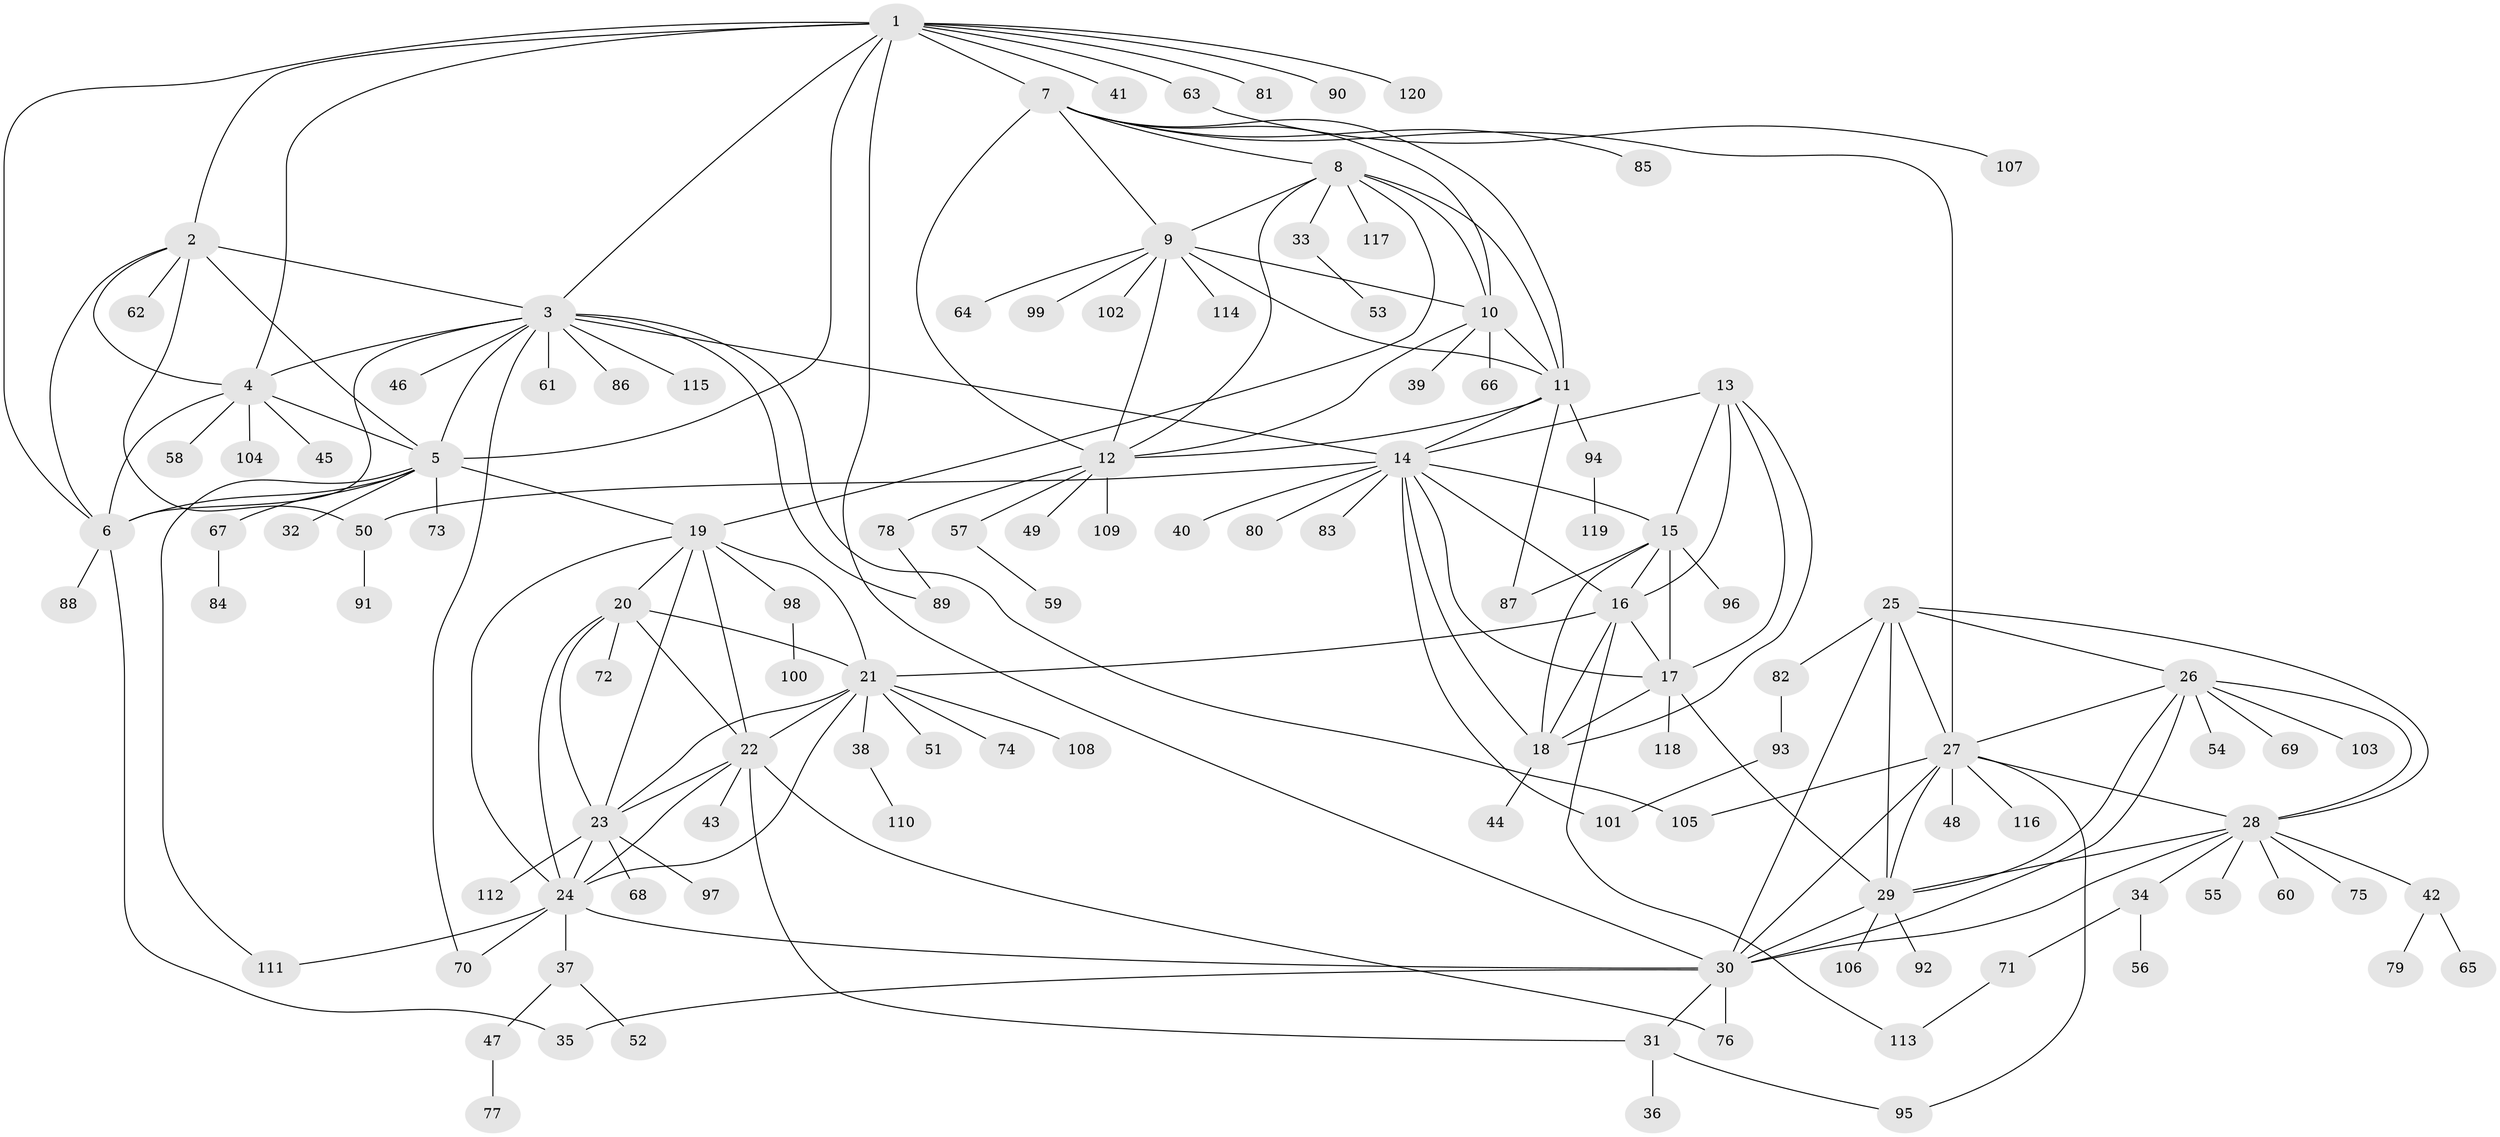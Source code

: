 // Generated by graph-tools (version 1.1) at 2025/02/03/09/25 03:02:33]
// undirected, 120 vertices, 187 edges
graph export_dot {
graph [start="1"]
  node [color=gray90,style=filled];
  1;
  2;
  3;
  4;
  5;
  6;
  7;
  8;
  9;
  10;
  11;
  12;
  13;
  14;
  15;
  16;
  17;
  18;
  19;
  20;
  21;
  22;
  23;
  24;
  25;
  26;
  27;
  28;
  29;
  30;
  31;
  32;
  33;
  34;
  35;
  36;
  37;
  38;
  39;
  40;
  41;
  42;
  43;
  44;
  45;
  46;
  47;
  48;
  49;
  50;
  51;
  52;
  53;
  54;
  55;
  56;
  57;
  58;
  59;
  60;
  61;
  62;
  63;
  64;
  65;
  66;
  67;
  68;
  69;
  70;
  71;
  72;
  73;
  74;
  75;
  76;
  77;
  78;
  79;
  80;
  81;
  82;
  83;
  84;
  85;
  86;
  87;
  88;
  89;
  90;
  91;
  92;
  93;
  94;
  95;
  96;
  97;
  98;
  99;
  100;
  101;
  102;
  103;
  104;
  105;
  106;
  107;
  108;
  109;
  110;
  111;
  112;
  113;
  114;
  115;
  116;
  117;
  118;
  119;
  120;
  1 -- 2;
  1 -- 3;
  1 -- 4;
  1 -- 5;
  1 -- 6;
  1 -- 7;
  1 -- 30;
  1 -- 41;
  1 -- 63;
  1 -- 81;
  1 -- 90;
  1 -- 120;
  2 -- 3;
  2 -- 4;
  2 -- 5;
  2 -- 6;
  2 -- 50;
  2 -- 62;
  3 -- 4;
  3 -- 5;
  3 -- 6;
  3 -- 14;
  3 -- 46;
  3 -- 61;
  3 -- 70;
  3 -- 86;
  3 -- 89;
  3 -- 105;
  3 -- 115;
  4 -- 5;
  4 -- 6;
  4 -- 45;
  4 -- 58;
  4 -- 104;
  5 -- 6;
  5 -- 19;
  5 -- 32;
  5 -- 67;
  5 -- 73;
  5 -- 111;
  6 -- 35;
  6 -- 88;
  7 -- 8;
  7 -- 9;
  7 -- 10;
  7 -- 11;
  7 -- 12;
  7 -- 27;
  7 -- 85;
  8 -- 9;
  8 -- 10;
  8 -- 11;
  8 -- 12;
  8 -- 19;
  8 -- 33;
  8 -- 117;
  9 -- 10;
  9 -- 11;
  9 -- 12;
  9 -- 64;
  9 -- 99;
  9 -- 102;
  9 -- 114;
  10 -- 11;
  10 -- 12;
  10 -- 39;
  10 -- 66;
  11 -- 12;
  11 -- 14;
  11 -- 87;
  11 -- 94;
  12 -- 49;
  12 -- 57;
  12 -- 78;
  12 -- 109;
  13 -- 14;
  13 -- 15;
  13 -- 16;
  13 -- 17;
  13 -- 18;
  14 -- 15;
  14 -- 16;
  14 -- 17;
  14 -- 18;
  14 -- 40;
  14 -- 50;
  14 -- 80;
  14 -- 83;
  14 -- 101;
  15 -- 16;
  15 -- 17;
  15 -- 18;
  15 -- 87;
  15 -- 96;
  16 -- 17;
  16 -- 18;
  16 -- 21;
  16 -- 113;
  17 -- 18;
  17 -- 29;
  17 -- 118;
  18 -- 44;
  19 -- 20;
  19 -- 21;
  19 -- 22;
  19 -- 23;
  19 -- 24;
  19 -- 98;
  20 -- 21;
  20 -- 22;
  20 -- 23;
  20 -- 24;
  20 -- 72;
  21 -- 22;
  21 -- 23;
  21 -- 24;
  21 -- 38;
  21 -- 51;
  21 -- 74;
  21 -- 108;
  22 -- 23;
  22 -- 24;
  22 -- 31;
  22 -- 43;
  22 -- 76;
  23 -- 24;
  23 -- 68;
  23 -- 97;
  23 -- 112;
  24 -- 30;
  24 -- 37;
  24 -- 70;
  24 -- 111;
  25 -- 26;
  25 -- 27;
  25 -- 28;
  25 -- 29;
  25 -- 30;
  25 -- 82;
  26 -- 27;
  26 -- 28;
  26 -- 29;
  26 -- 30;
  26 -- 54;
  26 -- 69;
  26 -- 103;
  27 -- 28;
  27 -- 29;
  27 -- 30;
  27 -- 48;
  27 -- 95;
  27 -- 105;
  27 -- 116;
  28 -- 29;
  28 -- 30;
  28 -- 34;
  28 -- 42;
  28 -- 55;
  28 -- 60;
  28 -- 75;
  29 -- 30;
  29 -- 92;
  29 -- 106;
  30 -- 31;
  30 -- 35;
  30 -- 76;
  31 -- 36;
  31 -- 95;
  33 -- 53;
  34 -- 56;
  34 -- 71;
  37 -- 47;
  37 -- 52;
  38 -- 110;
  42 -- 65;
  42 -- 79;
  47 -- 77;
  50 -- 91;
  57 -- 59;
  63 -- 107;
  67 -- 84;
  71 -- 113;
  78 -- 89;
  82 -- 93;
  93 -- 101;
  94 -- 119;
  98 -- 100;
}

